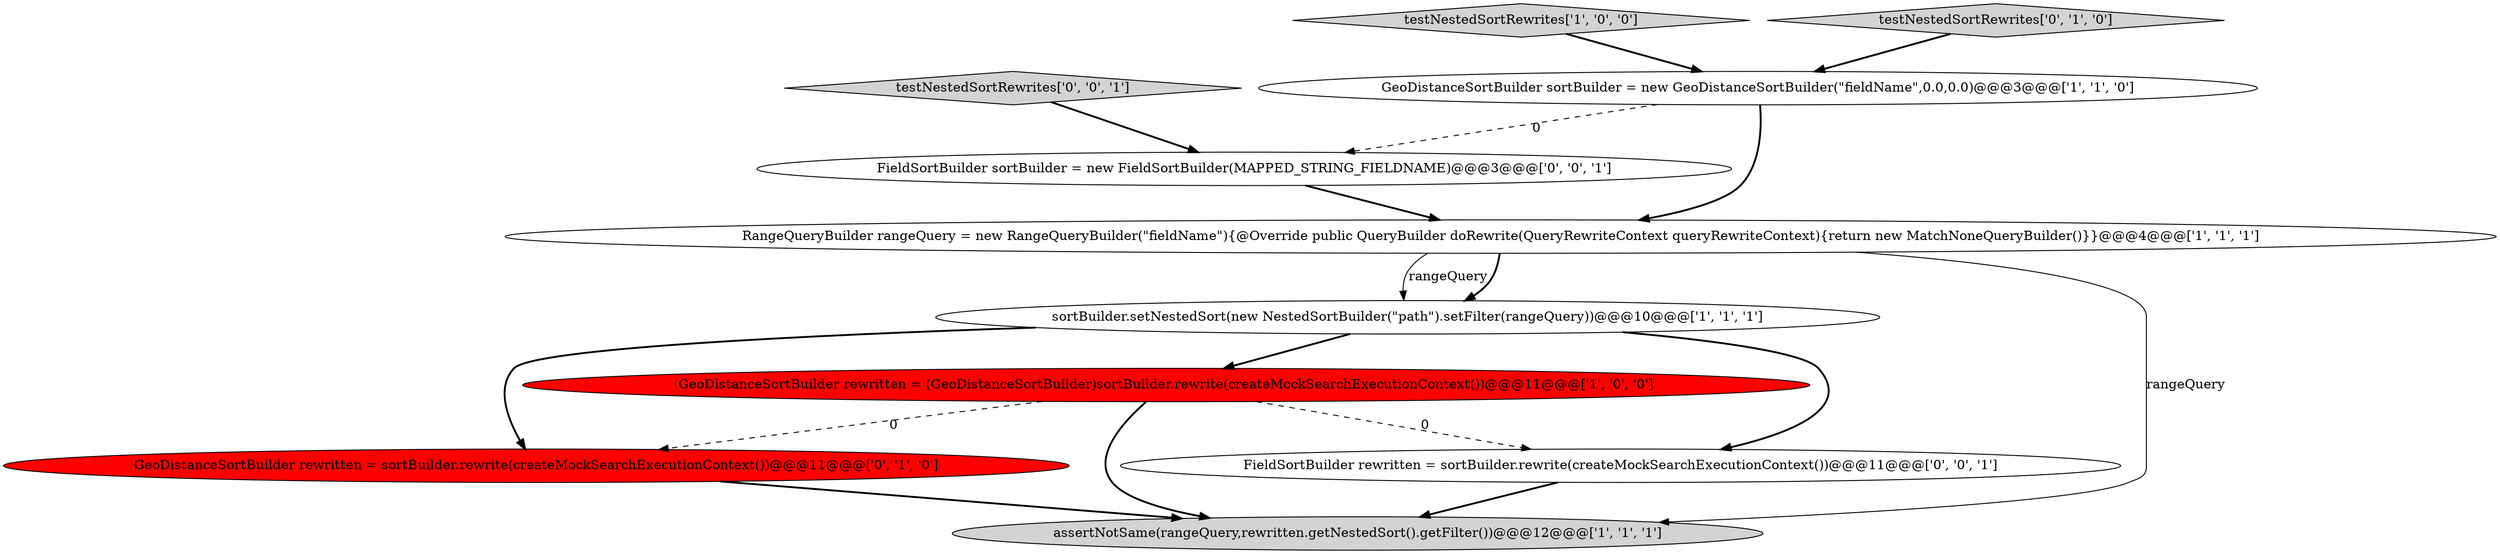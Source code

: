 digraph {
8 [style = filled, label = "testNestedSortRewrites['0', '0', '1']", fillcolor = lightgray, shape = diamond image = "AAA0AAABBB3BBB"];
6 [style = filled, label = "GeoDistanceSortBuilder rewritten = sortBuilder.rewrite(createMockSearchExecutionContext())@@@11@@@['0', '1', '0']", fillcolor = red, shape = ellipse image = "AAA1AAABBB2BBB"];
9 [style = filled, label = "FieldSortBuilder rewritten = sortBuilder.rewrite(createMockSearchExecutionContext())@@@11@@@['0', '0', '1']", fillcolor = white, shape = ellipse image = "AAA0AAABBB3BBB"];
10 [style = filled, label = "FieldSortBuilder sortBuilder = new FieldSortBuilder(MAPPED_STRING_FIELDNAME)@@@3@@@['0', '0', '1']", fillcolor = white, shape = ellipse image = "AAA0AAABBB3BBB"];
5 [style = filled, label = "sortBuilder.setNestedSort(new NestedSortBuilder(\"path\").setFilter(rangeQuery))@@@10@@@['1', '1', '1']", fillcolor = white, shape = ellipse image = "AAA0AAABBB1BBB"];
3 [style = filled, label = "GeoDistanceSortBuilder sortBuilder = new GeoDistanceSortBuilder(\"fieldName\",0.0,0.0)@@@3@@@['1', '1', '0']", fillcolor = white, shape = ellipse image = "AAA0AAABBB1BBB"];
2 [style = filled, label = "testNestedSortRewrites['1', '0', '0']", fillcolor = lightgray, shape = diamond image = "AAA0AAABBB1BBB"];
1 [style = filled, label = "assertNotSame(rangeQuery,rewritten.getNestedSort().getFilter())@@@12@@@['1', '1', '1']", fillcolor = lightgray, shape = ellipse image = "AAA0AAABBB1BBB"];
0 [style = filled, label = "GeoDistanceSortBuilder rewritten = (GeoDistanceSortBuilder)sortBuilder.rewrite(createMockSearchExecutionContext())@@@11@@@['1', '0', '0']", fillcolor = red, shape = ellipse image = "AAA1AAABBB1BBB"];
4 [style = filled, label = "RangeQueryBuilder rangeQuery = new RangeQueryBuilder(\"fieldName\"){@Override public QueryBuilder doRewrite(QueryRewriteContext queryRewriteContext){return new MatchNoneQueryBuilder()}}@@@4@@@['1', '1', '1']", fillcolor = white, shape = ellipse image = "AAA0AAABBB1BBB"];
7 [style = filled, label = "testNestedSortRewrites['0', '1', '0']", fillcolor = lightgray, shape = diamond image = "AAA0AAABBB2BBB"];
6->1 [style = bold, label=""];
8->10 [style = bold, label=""];
3->10 [style = dashed, label="0"];
0->9 [style = dashed, label="0"];
5->6 [style = bold, label=""];
9->1 [style = bold, label=""];
5->0 [style = bold, label=""];
5->9 [style = bold, label=""];
4->5 [style = solid, label="rangeQuery"];
4->1 [style = solid, label="rangeQuery"];
4->5 [style = bold, label=""];
3->4 [style = bold, label=""];
0->1 [style = bold, label=""];
7->3 [style = bold, label=""];
2->3 [style = bold, label=""];
0->6 [style = dashed, label="0"];
10->4 [style = bold, label=""];
}
